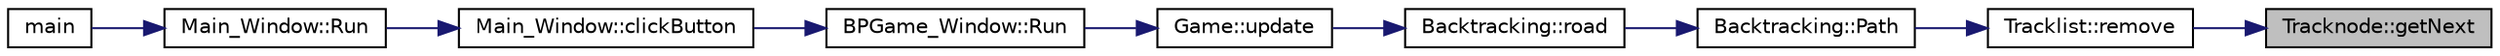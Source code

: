 digraph "Tracknode::getNext"
{
 // LATEX_PDF_SIZE
  edge [fontname="Helvetica",fontsize="10",labelfontname="Helvetica",labelfontsize="10"];
  node [fontname="Helvetica",fontsize="10",shape=record];
  rankdir="RL";
  Node1 [label="Tracknode::getNext",height=0.2,width=0.4,color="black", fillcolor="grey75", style="filled", fontcolor="black",tooltip="get the next node"];
  Node1 -> Node2 [dir="back",color="midnightblue",fontsize="10",style="solid",fontname="Helvetica"];
  Node2 [label="Tracklist::remove",height=0.2,width=0.4,color="black", fillcolor="white", style="filled",URL="$classTracklist.html#af0a5789f383854ad15d9e81182fae810",tooltip="removes the last element of the linked list"];
  Node2 -> Node3 [dir="back",color="midnightblue",fontsize="10",style="solid",fontname="Helvetica"];
  Node3 [label="Backtracking::Path",height=0.2,width=0.4,color="black", fillcolor="white", style="filled",URL="$classBacktracking.html#aa6ab348e6d6c30cd106ab9ac4ff3bb74",tooltip=" "];
  Node3 -> Node4 [dir="back",color="midnightblue",fontsize="10",style="solid",fontname="Helvetica"];
  Node4 [label="Backtracking::road",height=0.2,width=0.4,color="black", fillcolor="white", style="filled",URL="$classBacktracking.html#ab260a8a7109050ec57ea5efb50fe72c8",tooltip="gives the path fro an specific position"];
  Node4 -> Node5 [dir="back",color="midnightblue",fontsize="10",style="solid",fontname="Helvetica"];
  Node5 [label="Game::update",height=0.2,width=0.4,color="black", fillcolor="white", style="filled",URL="$classGame.html#a79df6376b332d63c9eca0dcee30305c3",tooltip=" "];
  Node5 -> Node6 [dir="back",color="midnightblue",fontsize="10",style="solid",fontname="Helvetica"];
  Node6 [label="BPGame_Window::Run",height=0.2,width=0.4,color="black", fillcolor="white", style="filled",URL="$classBPGame__Window.html#af16ea50673729421b824d00b57769c7b",tooltip="Run the window for the BP Game."];
  Node6 -> Node7 [dir="back",color="midnightblue",fontsize="10",style="solid",fontname="Helvetica"];
  Node7 [label="Main_Window::clickButton",height=0.2,width=0.4,color="black", fillcolor="white", style="filled",URL="$classMain__Window.html#a502bce91d1c3e08d193eb817c9b79f00",tooltip="It is called if the mouse is left clicked, and changes the window if the click was over a button."];
  Node7 -> Node8 [dir="back",color="midnightblue",fontsize="10",style="solid",fontname="Helvetica"];
  Node8 [label="Main_Window::Run",height=0.2,width=0.4,color="black", fillcolor="white", style="filled",URL="$classMain__Window.html#ae90070ea093f89d1f207b686e6e569a3",tooltip="Initializes the menu window."];
  Node8 -> Node9 [dir="back",color="midnightblue",fontsize="10",style="solid",fontname="Helvetica"];
  Node9 [label="main",height=0.2,width=0.4,color="black", fillcolor="white", style="filled",URL="$main_8cpp.html#ae66f6b31b5ad750f1fe042a706a4e3d4",tooltip=" "];
}
